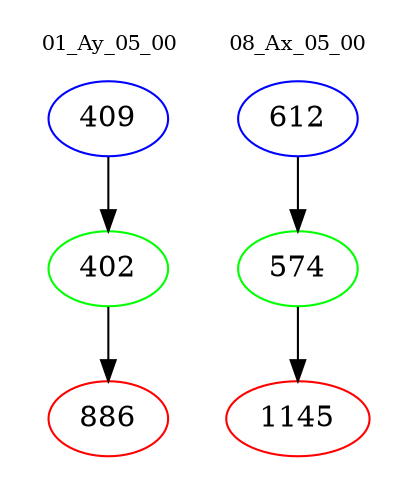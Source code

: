 digraph{
subgraph cluster_0 {
color = white
label = "01_Ay_05_00";
fontsize=10;
T0_409 [label="409", color="blue"]
T0_409 -> T0_402 [color="black"]
T0_402 [label="402", color="green"]
T0_402 -> T0_886 [color="black"]
T0_886 [label="886", color="red"]
}
subgraph cluster_1 {
color = white
label = "08_Ax_05_00";
fontsize=10;
T1_612 [label="612", color="blue"]
T1_612 -> T1_574 [color="black"]
T1_574 [label="574", color="green"]
T1_574 -> T1_1145 [color="black"]
T1_1145 [label="1145", color="red"]
}
}
